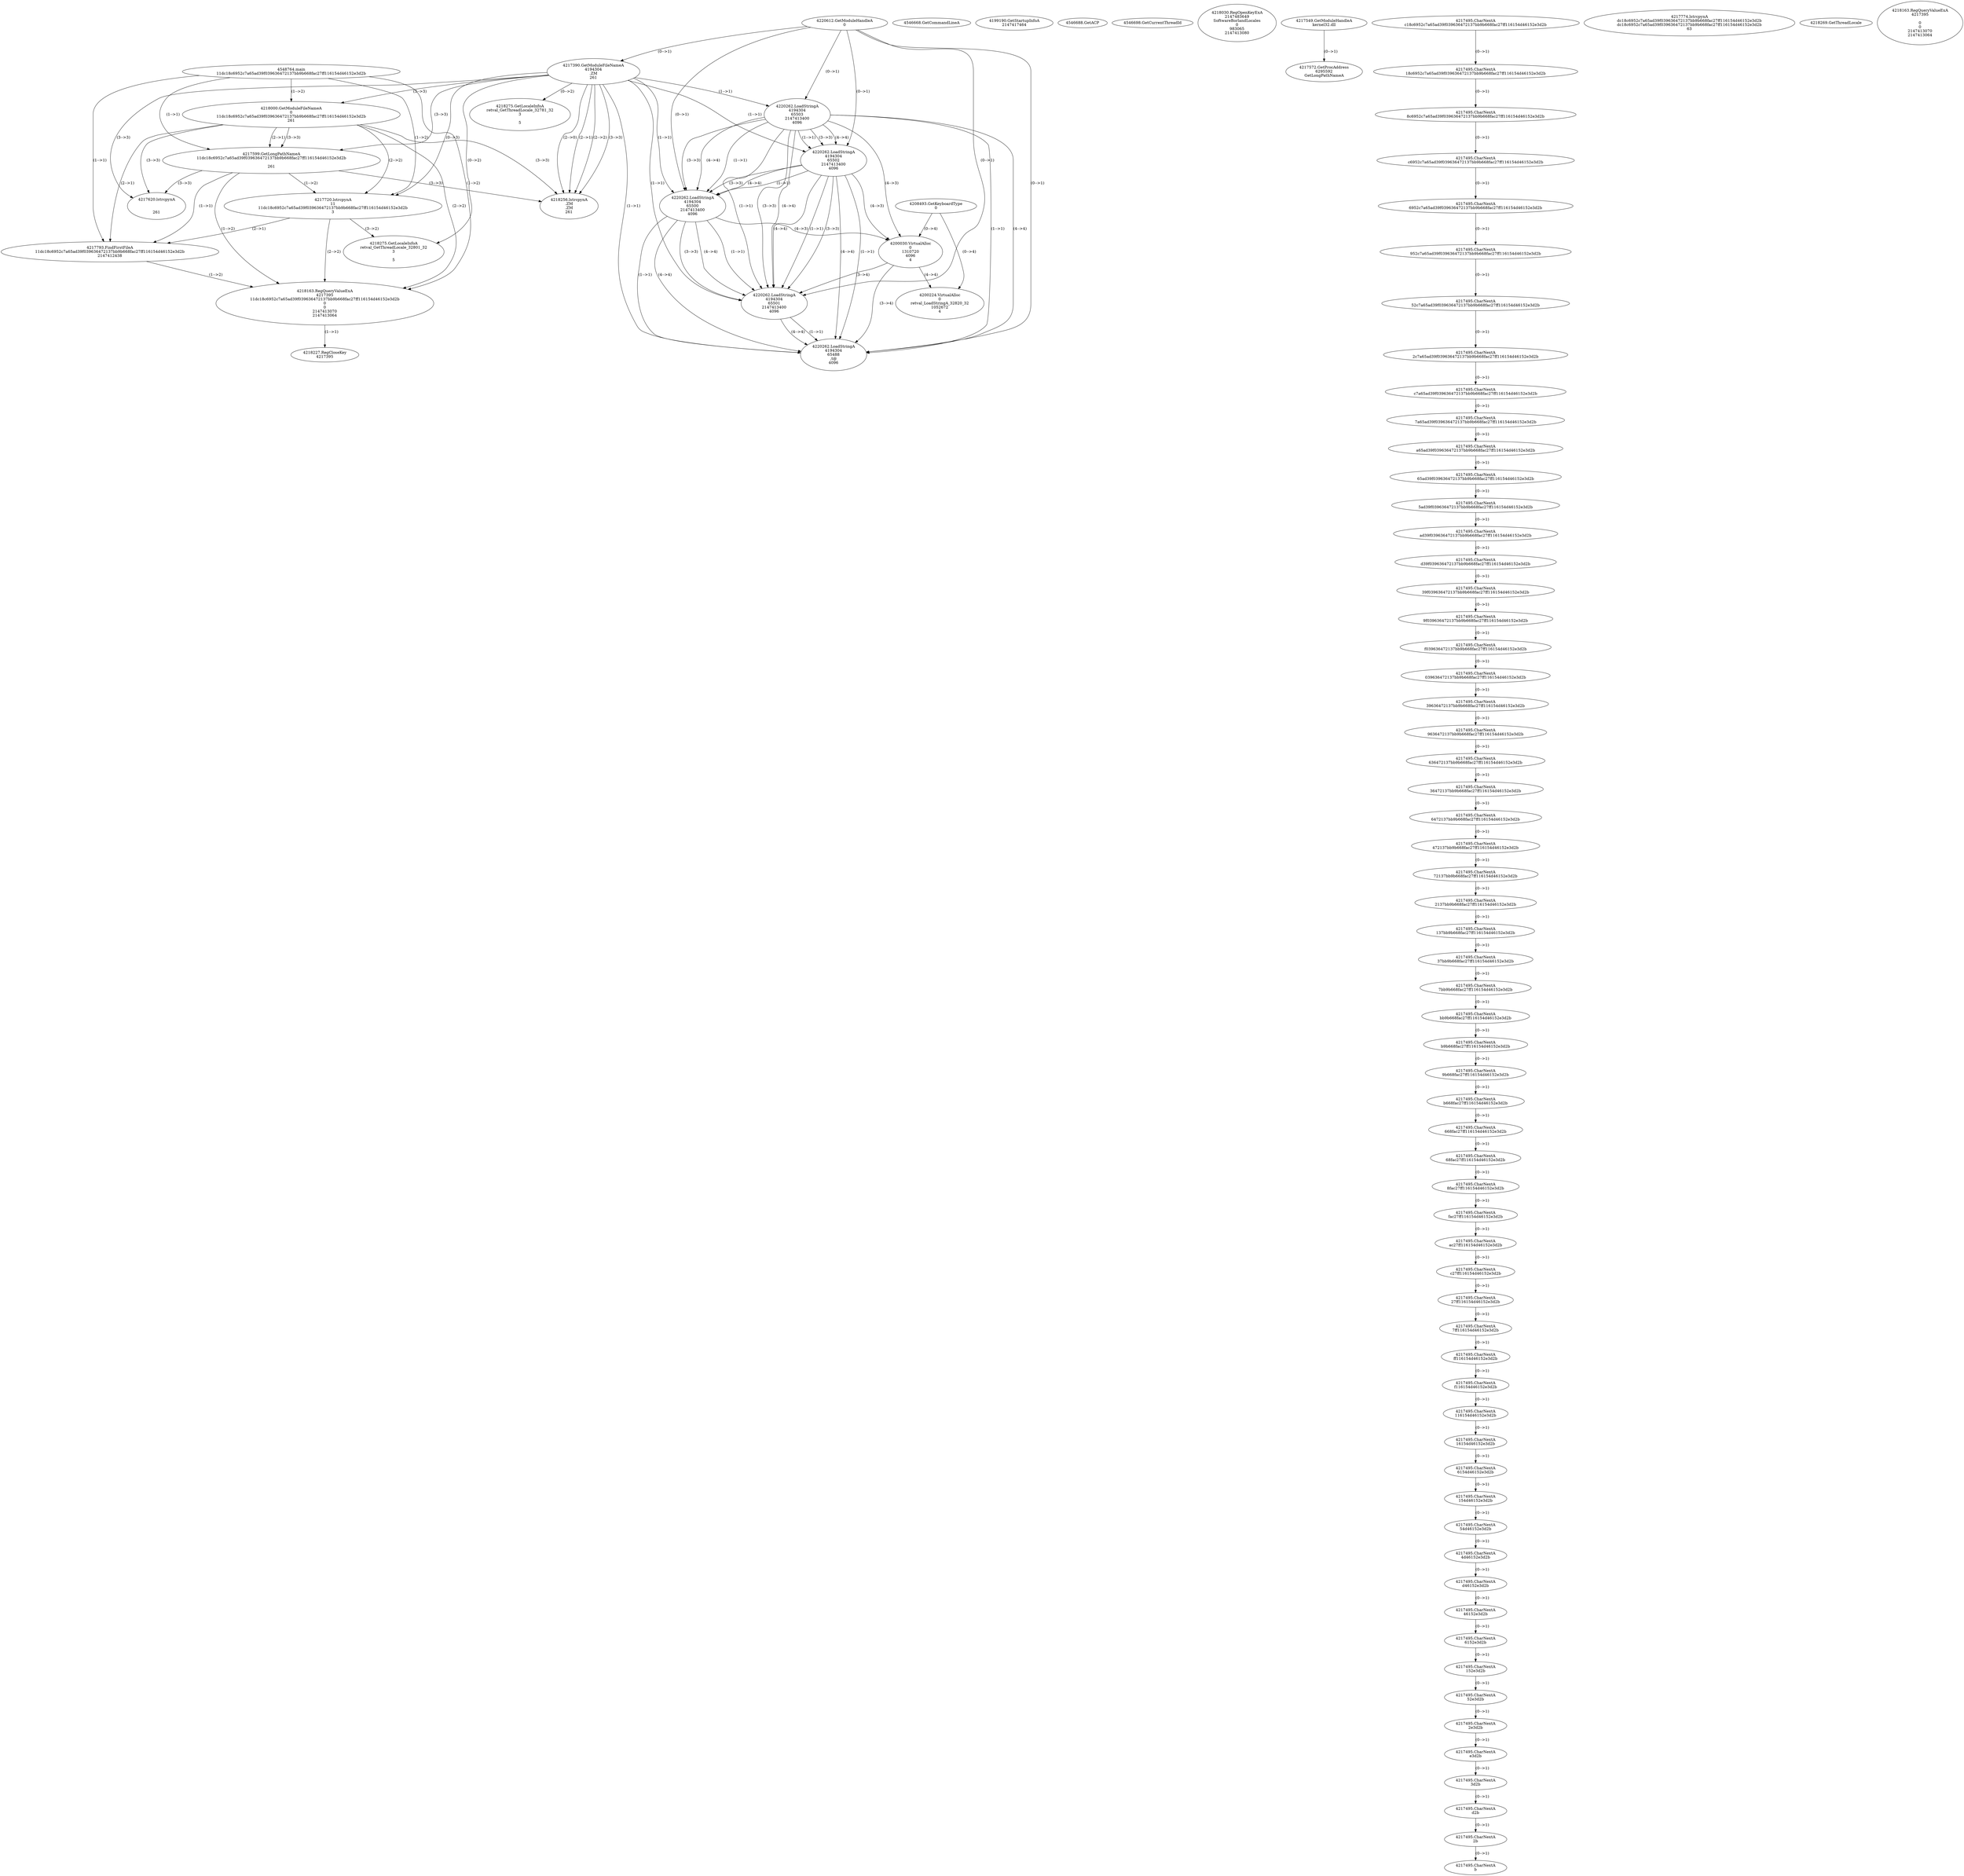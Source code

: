 // Global SCDG with merge call
digraph {
	0 [label="4548764.main
11dc18c6952c7a65ad39f039636472137bb9b668fac27ff116154d46152e3d2b"]
	1 [label="4220612.GetModuleHandleA
0"]
	2 [label="4208493.GetKeyboardType
0"]
	3 [label="4546668.GetCommandLineA
"]
	4 [label="4199190.GetStartupInfoA
2147417464"]
	5 [label="4546688.GetACP
"]
	6 [label="4546698.GetCurrentThreadId
"]
	7 [label="4217390.GetModuleFileNameA
4194304
.ZM
261"]
	1 -> 7 [label="(0-->1)"]
	8 [label="4218000.GetModuleFileNameA
0
11dc18c6952c7a65ad39f039636472137bb9b668fac27ff116154d46152e3d2b
261"]
	0 -> 8 [label="(1-->2)"]
	7 -> 8 [label="(3-->3)"]
	9 [label="4218030.RegOpenKeyExA
2147483649
Software\Borland\Locales
0
983065
2147413080"]
	10 [label="4217549.GetModuleHandleA
kernel32.dll"]
	11 [label="4217572.GetProcAddress
6295592
GetLongPathNameA"]
	10 -> 11 [label="(0-->1)"]
	12 [label="4217599.GetLongPathNameA
11dc18c6952c7a65ad39f039636472137bb9b668fac27ff116154d46152e3d2b

261"]
	0 -> 12 [label="(1-->1)"]
	8 -> 12 [label="(2-->1)"]
	7 -> 12 [label="(3-->3)"]
	8 -> 12 [label="(3-->3)"]
	13 [label="4217720.lstrcpynA
11
11dc18c6952c7a65ad39f039636472137bb9b668fac27ff116154d46152e3d2b
3"]
	0 -> 13 [label="(1-->2)"]
	8 -> 13 [label="(2-->2)"]
	12 -> 13 [label="(1-->2)"]
	7 -> 13 [label="(0-->3)"]
	14 [label="4217495.CharNextA
c18c6952c7a65ad39f039636472137bb9b668fac27ff116154d46152e3d2b"]
	15 [label="4217495.CharNextA
18c6952c7a65ad39f039636472137bb9b668fac27ff116154d46152e3d2b"]
	14 -> 15 [label="(0-->1)"]
	16 [label="4217495.CharNextA
8c6952c7a65ad39f039636472137bb9b668fac27ff116154d46152e3d2b"]
	15 -> 16 [label="(0-->1)"]
	17 [label="4217495.CharNextA
c6952c7a65ad39f039636472137bb9b668fac27ff116154d46152e3d2b"]
	16 -> 17 [label="(0-->1)"]
	18 [label="4217495.CharNextA
6952c7a65ad39f039636472137bb9b668fac27ff116154d46152e3d2b"]
	17 -> 18 [label="(0-->1)"]
	19 [label="4217495.CharNextA
952c7a65ad39f039636472137bb9b668fac27ff116154d46152e3d2b"]
	18 -> 19 [label="(0-->1)"]
	20 [label="4217495.CharNextA
52c7a65ad39f039636472137bb9b668fac27ff116154d46152e3d2b"]
	19 -> 20 [label="(0-->1)"]
	21 [label="4217495.CharNextA
2c7a65ad39f039636472137bb9b668fac27ff116154d46152e3d2b"]
	20 -> 21 [label="(0-->1)"]
	22 [label="4217495.CharNextA
c7a65ad39f039636472137bb9b668fac27ff116154d46152e3d2b"]
	21 -> 22 [label="(0-->1)"]
	23 [label="4217495.CharNextA
7a65ad39f039636472137bb9b668fac27ff116154d46152e3d2b"]
	22 -> 23 [label="(0-->1)"]
	24 [label="4217495.CharNextA
a65ad39f039636472137bb9b668fac27ff116154d46152e3d2b"]
	23 -> 24 [label="(0-->1)"]
	25 [label="4217495.CharNextA
65ad39f039636472137bb9b668fac27ff116154d46152e3d2b"]
	24 -> 25 [label="(0-->1)"]
	26 [label="4217495.CharNextA
5ad39f039636472137bb9b668fac27ff116154d46152e3d2b"]
	25 -> 26 [label="(0-->1)"]
	27 [label="4217495.CharNextA
ad39f039636472137bb9b668fac27ff116154d46152e3d2b"]
	26 -> 27 [label="(0-->1)"]
	28 [label="4217495.CharNextA
d39f039636472137bb9b668fac27ff116154d46152e3d2b"]
	27 -> 28 [label="(0-->1)"]
	29 [label="4217495.CharNextA
39f039636472137bb9b668fac27ff116154d46152e3d2b"]
	28 -> 29 [label="(0-->1)"]
	30 [label="4217495.CharNextA
9f039636472137bb9b668fac27ff116154d46152e3d2b"]
	29 -> 30 [label="(0-->1)"]
	31 [label="4217495.CharNextA
f039636472137bb9b668fac27ff116154d46152e3d2b"]
	30 -> 31 [label="(0-->1)"]
	32 [label="4217495.CharNextA
039636472137bb9b668fac27ff116154d46152e3d2b"]
	31 -> 32 [label="(0-->1)"]
	33 [label="4217495.CharNextA
39636472137bb9b668fac27ff116154d46152e3d2b"]
	32 -> 33 [label="(0-->1)"]
	34 [label="4217495.CharNextA
9636472137bb9b668fac27ff116154d46152e3d2b"]
	33 -> 34 [label="(0-->1)"]
	35 [label="4217495.CharNextA
636472137bb9b668fac27ff116154d46152e3d2b"]
	34 -> 35 [label="(0-->1)"]
	36 [label="4217495.CharNextA
36472137bb9b668fac27ff116154d46152e3d2b"]
	35 -> 36 [label="(0-->1)"]
	37 [label="4217495.CharNextA
6472137bb9b668fac27ff116154d46152e3d2b"]
	36 -> 37 [label="(0-->1)"]
	38 [label="4217495.CharNextA
472137bb9b668fac27ff116154d46152e3d2b"]
	37 -> 38 [label="(0-->1)"]
	39 [label="4217495.CharNextA
72137bb9b668fac27ff116154d46152e3d2b"]
	38 -> 39 [label="(0-->1)"]
	40 [label="4217495.CharNextA
2137bb9b668fac27ff116154d46152e3d2b"]
	39 -> 40 [label="(0-->1)"]
	41 [label="4217495.CharNextA
137bb9b668fac27ff116154d46152e3d2b"]
	40 -> 41 [label="(0-->1)"]
	42 [label="4217495.CharNextA
37bb9b668fac27ff116154d46152e3d2b"]
	41 -> 42 [label="(0-->1)"]
	43 [label="4217495.CharNextA
7bb9b668fac27ff116154d46152e3d2b"]
	42 -> 43 [label="(0-->1)"]
	44 [label="4217495.CharNextA
bb9b668fac27ff116154d46152e3d2b"]
	43 -> 44 [label="(0-->1)"]
	45 [label="4217495.CharNextA
b9b668fac27ff116154d46152e3d2b"]
	44 -> 45 [label="(0-->1)"]
	46 [label="4217495.CharNextA
9b668fac27ff116154d46152e3d2b"]
	45 -> 46 [label="(0-->1)"]
	47 [label="4217495.CharNextA
b668fac27ff116154d46152e3d2b"]
	46 -> 47 [label="(0-->1)"]
	48 [label="4217495.CharNextA
668fac27ff116154d46152e3d2b"]
	47 -> 48 [label="(0-->1)"]
	49 [label="4217495.CharNextA
68fac27ff116154d46152e3d2b"]
	48 -> 49 [label="(0-->1)"]
	50 [label="4217495.CharNextA
8fac27ff116154d46152e3d2b"]
	49 -> 50 [label="(0-->1)"]
	51 [label="4217495.CharNextA
fac27ff116154d46152e3d2b"]
	50 -> 51 [label="(0-->1)"]
	52 [label="4217495.CharNextA
ac27ff116154d46152e3d2b"]
	51 -> 52 [label="(0-->1)"]
	53 [label="4217495.CharNextA
c27ff116154d46152e3d2b"]
	52 -> 53 [label="(0-->1)"]
	54 [label="4217495.CharNextA
27ff116154d46152e3d2b"]
	53 -> 54 [label="(0-->1)"]
	55 [label="4217495.CharNextA
7ff116154d46152e3d2b"]
	54 -> 55 [label="(0-->1)"]
	56 [label="4217495.CharNextA
ff116154d46152e3d2b"]
	55 -> 56 [label="(0-->1)"]
	57 [label="4217495.CharNextA
f116154d46152e3d2b"]
	56 -> 57 [label="(0-->1)"]
	58 [label="4217495.CharNextA
116154d46152e3d2b"]
	57 -> 58 [label="(0-->1)"]
	59 [label="4217495.CharNextA
16154d46152e3d2b"]
	58 -> 59 [label="(0-->1)"]
	60 [label="4217495.CharNextA
6154d46152e3d2b"]
	59 -> 60 [label="(0-->1)"]
	61 [label="4217495.CharNextA
154d46152e3d2b"]
	60 -> 61 [label="(0-->1)"]
	62 [label="4217495.CharNextA
54d46152e3d2b"]
	61 -> 62 [label="(0-->1)"]
	63 [label="4217495.CharNextA
4d46152e3d2b"]
	62 -> 63 [label="(0-->1)"]
	64 [label="4217495.CharNextA
d46152e3d2b"]
	63 -> 64 [label="(0-->1)"]
	65 [label="4217495.CharNextA
46152e3d2b"]
	64 -> 65 [label="(0-->1)"]
	66 [label="4217495.CharNextA
6152e3d2b"]
	65 -> 66 [label="(0-->1)"]
	67 [label="4217495.CharNextA
152e3d2b"]
	66 -> 67 [label="(0-->1)"]
	68 [label="4217495.CharNextA
52e3d2b"]
	67 -> 68 [label="(0-->1)"]
	69 [label="4217495.CharNextA
2e3d2b"]
	68 -> 69 [label="(0-->1)"]
	70 [label="4217495.CharNextA
e3d2b"]
	69 -> 70 [label="(0-->1)"]
	71 [label="4217495.CharNextA
3d2b"]
	70 -> 71 [label="(0-->1)"]
	72 [label="4217495.CharNextA
d2b"]
	71 -> 72 [label="(0-->1)"]
	73 [label="4217495.CharNextA
2b"]
	72 -> 73 [label="(0-->1)"]
	74 [label="4217495.CharNextA
b"]
	73 -> 74 [label="(0-->1)"]
	75 [label="4217774.lstrcpynA
dc18c6952c7a65ad39f039636472137bb9b668fac27ff116154d46152e3d2b
dc18c6952c7a65ad39f039636472137bb9b668fac27ff116154d46152e3d2b
63"]
	76 [label="4217793.FindFirstFileA
11dc18c6952c7a65ad39f039636472137bb9b668fac27ff116154d46152e3d2b
2147412438"]
	0 -> 76 [label="(1-->1)"]
	8 -> 76 [label="(2-->1)"]
	12 -> 76 [label="(1-->1)"]
	13 -> 76 [label="(2-->1)"]
	77 [label="4218163.RegQueryValueExA
4217395
11dc18c6952c7a65ad39f039636472137bb9b668fac27ff116154d46152e3d2b
0
0
2147413070
2147413064"]
	0 -> 77 [label="(1-->2)"]
	8 -> 77 [label="(2-->2)"]
	12 -> 77 [label="(1-->2)"]
	13 -> 77 [label="(2-->2)"]
	76 -> 77 [label="(1-->2)"]
	78 [label="4218227.RegCloseKey
4217395"]
	77 -> 78 [label="(1-->1)"]
	79 [label="4218256.lstrcpynA
.ZM
.ZM
261"]
	7 -> 79 [label="(2-->1)"]
	7 -> 79 [label="(2-->2)"]
	7 -> 79 [label="(3-->3)"]
	8 -> 79 [label="(3-->3)"]
	12 -> 79 [label="(3-->3)"]
	7 -> 79 [label="(2-->0)"]
	80 [label="4218269.GetThreadLocale
"]
	81 [label="4218275.GetLocaleInfoA
retval_GetThreadLocale_32801_32
3

5"]
	7 -> 81 [label="(0-->2)"]
	13 -> 81 [label="(3-->2)"]
	82 [label="4220262.LoadStringA
4194304
65503
2147413400
4096"]
	1 -> 82 [label="(0-->1)"]
	7 -> 82 [label="(1-->1)"]
	83 [label="4220262.LoadStringA
4194304
65502
2147413400
4096"]
	1 -> 83 [label="(0-->1)"]
	7 -> 83 [label="(1-->1)"]
	82 -> 83 [label="(1-->1)"]
	82 -> 83 [label="(3-->3)"]
	82 -> 83 [label="(4-->4)"]
	84 [label="4220262.LoadStringA
4194304
65500
2147413400
4096"]
	1 -> 84 [label="(0-->1)"]
	7 -> 84 [label="(1-->1)"]
	82 -> 84 [label="(1-->1)"]
	83 -> 84 [label="(1-->1)"]
	82 -> 84 [label="(3-->3)"]
	83 -> 84 [label="(3-->3)"]
	82 -> 84 [label="(4-->4)"]
	83 -> 84 [label="(4-->4)"]
	85 [label="4200030.VirtualAlloc
0
1310720
4096
4"]
	82 -> 85 [label="(4-->3)"]
	83 -> 85 [label="(4-->3)"]
	84 -> 85 [label="(4-->3)"]
	2 -> 85 [label="(0-->4)"]
	86 [label="4220262.LoadStringA
4194304
65501
2147413400
4096"]
	1 -> 86 [label="(0-->1)"]
	7 -> 86 [label="(1-->1)"]
	82 -> 86 [label="(1-->1)"]
	83 -> 86 [label="(1-->1)"]
	84 -> 86 [label="(1-->1)"]
	82 -> 86 [label="(3-->3)"]
	83 -> 86 [label="(3-->3)"]
	84 -> 86 [label="(3-->3)"]
	82 -> 86 [label="(4-->4)"]
	83 -> 86 [label="(4-->4)"]
	84 -> 86 [label="(4-->4)"]
	85 -> 86 [label="(3-->4)"]
	87 [label="4220262.LoadStringA
4194304
65488
,t@
4096"]
	1 -> 87 [label="(0-->1)"]
	7 -> 87 [label="(1-->1)"]
	82 -> 87 [label="(1-->1)"]
	83 -> 87 [label="(1-->1)"]
	84 -> 87 [label="(1-->1)"]
	86 -> 87 [label="(1-->1)"]
	82 -> 87 [label="(4-->4)"]
	83 -> 87 [label="(4-->4)"]
	84 -> 87 [label="(4-->4)"]
	85 -> 87 [label="(3-->4)"]
	86 -> 87 [label="(4-->4)"]
	88 [label="4200224.VirtualAlloc
0
retval_LoadStringA_32820_32
1052672
4"]
	2 -> 88 [label="(0-->4)"]
	85 -> 88 [label="(4-->4)"]
	89 [label="4217620.lstrcpynA


261"]
	7 -> 89 [label="(3-->3)"]
	8 -> 89 [label="(3-->3)"]
	12 -> 89 [label="(3-->3)"]
	90 [label="4218163.RegQueryValueExA
4217395

0
0
2147413070
2147413064"]
	91 [label="4218275.GetLocaleInfoA
retval_GetThreadLocale_32781_32
3

5"]
	7 -> 91 [label="(0-->2)"]
}
